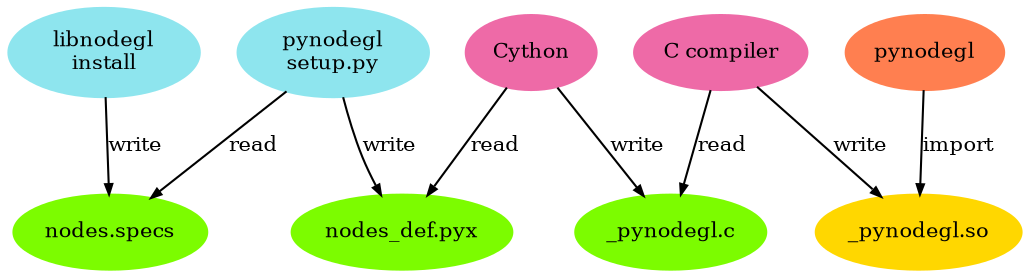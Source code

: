 digraph {
    node[style=filled,fontsize=10]
    edge[fontsize=10,arrowsize=0.5]

    node[color=cadetblue2]
    libnodegl_install [label="libnodegl\ninstall"]
    pynodegl_setup [label="pynodegl\nsetup.py"]

    node[color=hotpink2]
    cython [label="Cython"]
    cc [label="C compiler"]

    node[color=lawngreen]
    specs [label="nodes.specs"]
    c [label="_pynodegl.c"]
    pyx [label="nodes_def.pyx"]

    node[color=gold]
    mod [label="_pynodegl.so"]

    node[color=coral]
    pymod [label="pynodegl"]

    libnodegl_install -> specs [label="write"]
    pynodegl_setup -> specs [label="read"]
    pynodegl_setup -> pyx [label="write"]
    cython -> pyx [label="read"]
    cython -> c [label="write"]
    cc -> c [label="read"]
    cc -> mod [label="write"]
    pymod -> mod [label="import"]
}
